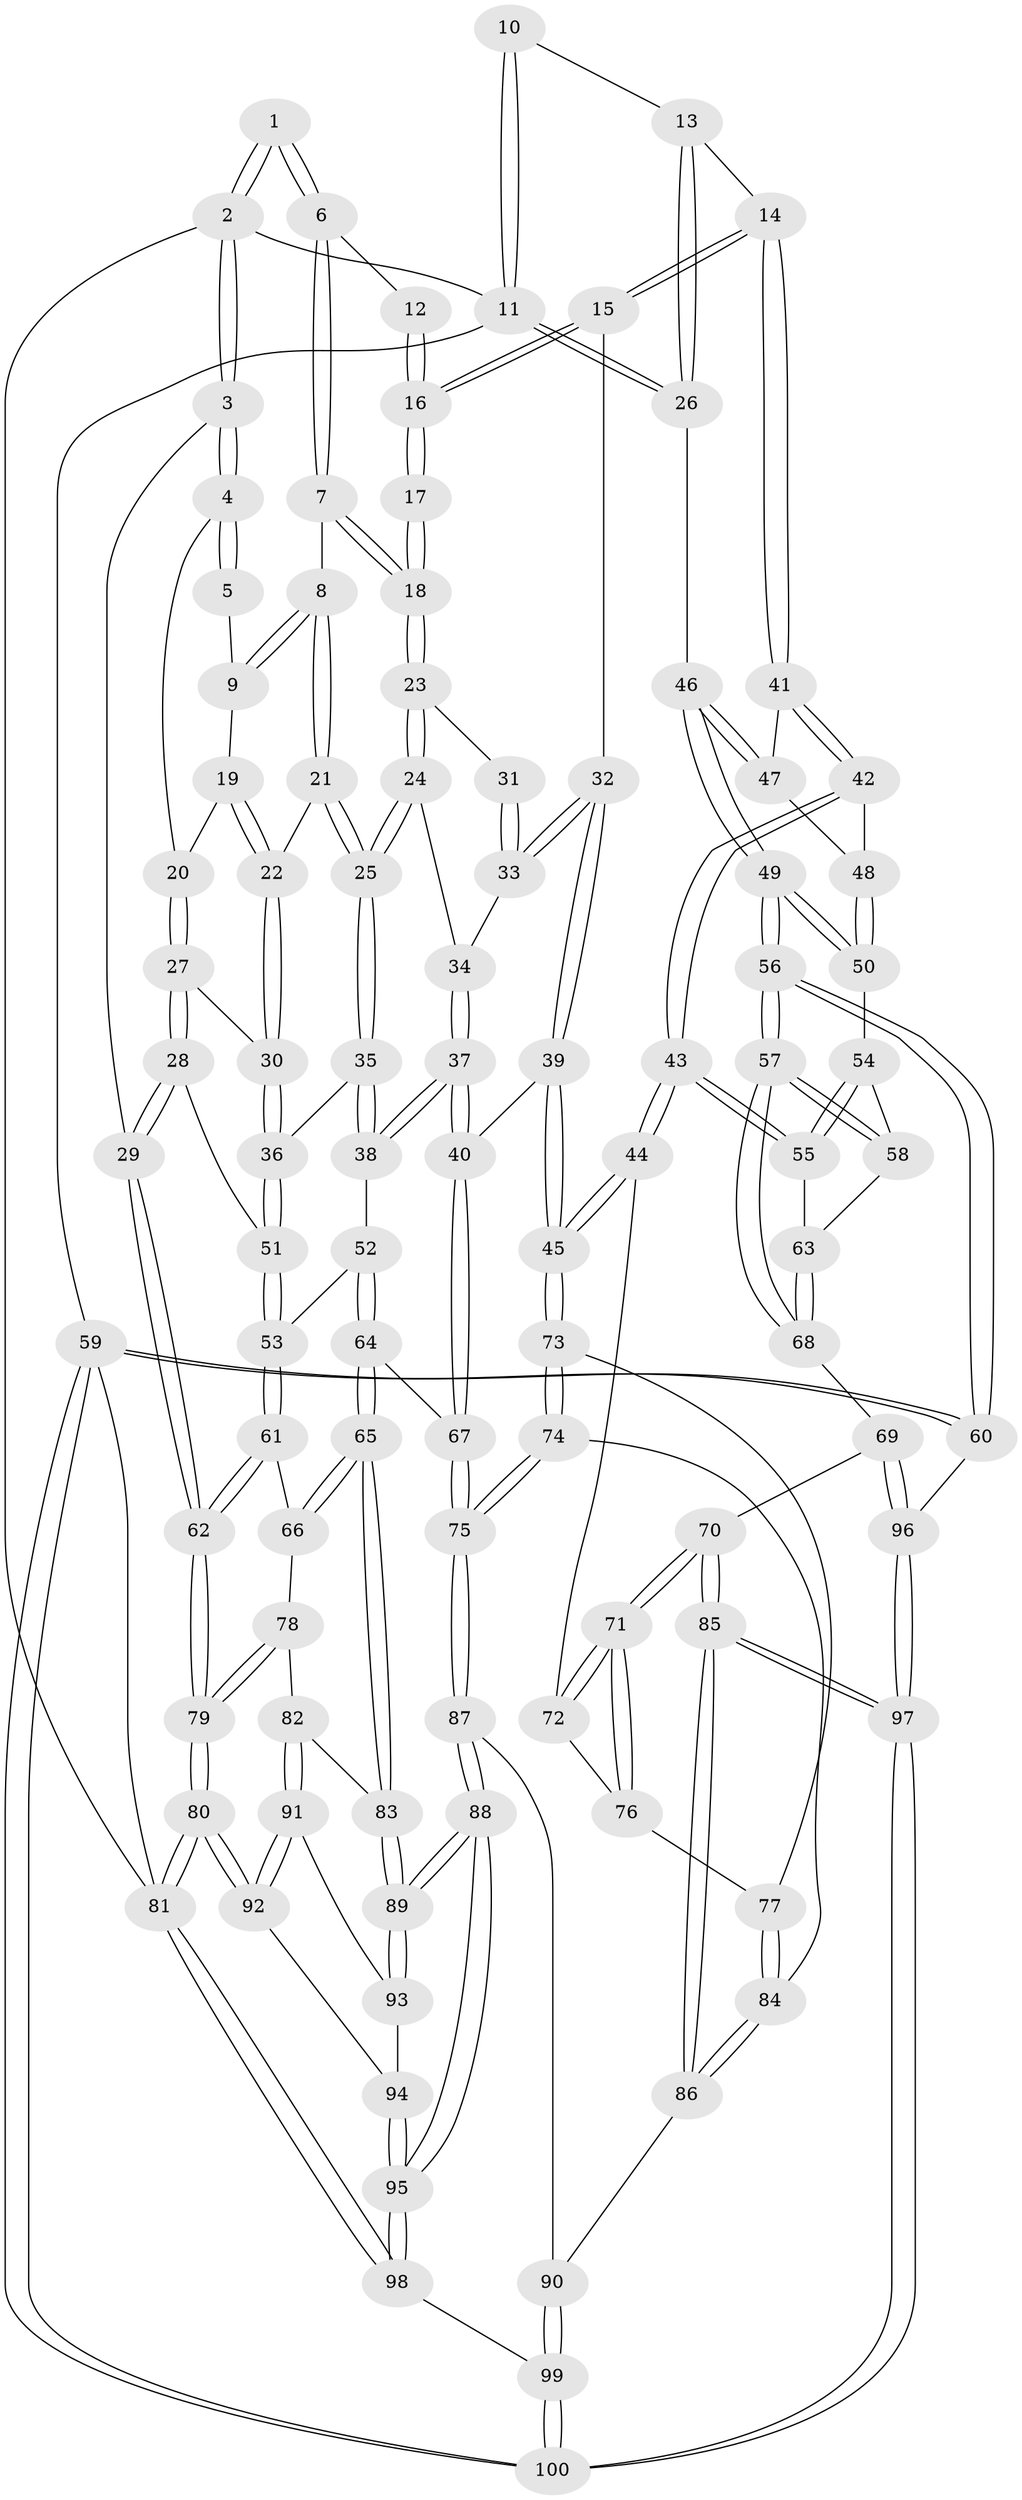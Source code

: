 // coarse degree distribution, {4: 0.36666666666666664, 6: 0.08333333333333333, 5: 0.36666666666666664, 2: 0.016666666666666666, 3: 0.16666666666666666}
// Generated by graph-tools (version 1.1) at 2025/52/02/27/25 19:52:41]
// undirected, 100 vertices, 247 edges
graph export_dot {
graph [start="1"]
  node [color=gray90,style=filled];
  1 [pos="+0.2713190224950263+0"];
  2 [pos="+0+0"];
  3 [pos="+0+0"];
  4 [pos="+0.0759872232891152+0.07535735938494897"];
  5 [pos="+0.21633657357221675+0"];
  6 [pos="+0.46415043862258576+0"];
  7 [pos="+0.4038197974402147+0.10020662607590924"];
  8 [pos="+0.3440674077074134+0.1267550634317444"];
  9 [pos="+0.22140890071033809+0.05932175499617632"];
  10 [pos="+0.7898729239561882+0"];
  11 [pos="+1+0"];
  12 [pos="+0.47420136968844123+0"];
  13 [pos="+0.7916380462791422+0.09856127745359214"];
  14 [pos="+0.7134665012644336+0.18976941253808594"];
  15 [pos="+0.7010443298708685+0.18962833935307952"];
  16 [pos="+0.6352220557657594+0.12180879104980662"];
  17 [pos="+0.6346634666289277+0.12192657757082308"];
  18 [pos="+0.4355421500847777+0.15569172563921124"];
  19 [pos="+0.1973094996995174+0.12183158571665834"];
  20 [pos="+0.08482066290818155+0.1452562288632487"];
  21 [pos="+0.2714137140041676+0.20691597284732657"];
  22 [pos="+0.2577043994805211+0.21087670774762382"];
  23 [pos="+0.4386121327719087+0.17250045425598975"];
  24 [pos="+0.4140898636389545+0.25429935988528457"];
  25 [pos="+0.39353510252895346+0.27189750701831905"];
  26 [pos="+1+0.09659444201498243"];
  27 [pos="+0.01610427014058559+0.25964482865227667"];
  28 [pos="+0+0.29894417387713496"];
  29 [pos="+0+0.33870548818513513"];
  30 [pos="+0.22365271027548406+0.2633787688520279"];
  31 [pos="+0.4855457056947656+0.19541573991866662"];
  32 [pos="+0.6745085928488861+0.21342584281383356"];
  33 [pos="+0.5599153963105623+0.24200110168097738"];
  34 [pos="+0.5083860006415198+0.2938900277083221"];
  35 [pos="+0.3780070676999868+0.33329785562733844"];
  36 [pos="+0.25425735235010527+0.3450724985268687"];
  37 [pos="+0.5189389186206254+0.47454573239398395"];
  38 [pos="+0.44430495329499614+0.4455808187987071"];
  39 [pos="+0.5742909058503883+0.47345737536729227"];
  40 [pos="+0.5218915515451694+0.4769537019176638"];
  41 [pos="+0.7163824734478089+0.1928912404145357"];
  42 [pos="+0.7857080483240828+0.39142195797314855"];
  43 [pos="+0.7556702543019064+0.49124693577823025"];
  44 [pos="+0.6943909501811091+0.5143482493669136"];
  45 [pos="+0.6812349515205371+0.5162317477540997"];
  46 [pos="+1+0.13850753678339944"];
  47 [pos="+0.9589313081397088+0.27927033760763"];
  48 [pos="+0.9183849399717325+0.34355132579302244"];
  49 [pos="+1+0.5807931554747977"];
  50 [pos="+0.9376911782793154+0.44591832439030005"];
  51 [pos="+0.21952158372601105+0.4399526495204763"];
  52 [pos="+0.2723385021188703+0.49284135497270176"];
  53 [pos="+0.2223857308760841+0.4509332656184846"];
  54 [pos="+0.8897672570848415+0.4713601244386395"];
  55 [pos="+0.7926167073143956+0.5063724249959792"];
  56 [pos="+1+0.6607579985610027"];
  57 [pos="+1+0.6622487806129568"];
  58 [pos="+0.9475012698785336+0.5479979135183943"];
  59 [pos="+1+1"];
  60 [pos="+1+0.9002448367910201"];
  61 [pos="+0.049076066381519415+0.5794609838870692"];
  62 [pos="+0+0.5227034615778883"];
  63 [pos="+0.7970763110299538+0.5112638841686354"];
  64 [pos="+0.2849219693386226+0.6607678447675331"];
  65 [pos="+0.2819699776086529+0.6696795117955138"];
  66 [pos="+0.07443647789517907+0.6032565816983757"];
  67 [pos="+0.4992462939811484+0.5332682113886866"];
  68 [pos="+0.9344378735983858+0.7306264935563735"];
  69 [pos="+0.9174208166588089+0.7432502253375642"];
  70 [pos="+0.9159203431032402+0.7438882395449529"];
  71 [pos="+0.8316455557705096+0.7199759174868129"];
  72 [pos="+0.7351309316429125+0.5909503892371514"];
  73 [pos="+0.6700832031401568+0.5825044670242665"];
  74 [pos="+0.591253496987529+0.716170958291056"];
  75 [pos="+0.5071387538767189+0.7553407613949038"];
  76 [pos="+0.7544548429480212+0.7170458360579213"];
  77 [pos="+0.7173096252827159+0.722400058492553"];
  78 [pos="+0.09056232714563571+0.7046429355461904"];
  79 [pos="+0+0.933033273566477"];
  80 [pos="+0+1"];
  81 [pos="+0+1"];
  82 [pos="+0.10952011091685526+0.7534165379641368"];
  83 [pos="+0.28850804698263427+0.7002680714395095"];
  84 [pos="+0.7004306776325714+0.7381071123297084"];
  85 [pos="+0.761645516357702+0.9281448836116922"];
  86 [pos="+0.6977994210515016+0.8823017972295358"];
  87 [pos="+0.4762388316194961+0.8074291260615418"];
  88 [pos="+0.37381655032279+0.8408983866622108"];
  89 [pos="+0.34626566321646224+0.8077400760394822"];
  90 [pos="+0.5650717366846597+0.8594493068428976"];
  91 [pos="+0.09475969226666142+0.792597228192258"];
  92 [pos="+0.030089601727734533+0.8410954304781275"];
  93 [pos="+0.15422476267849425+0.8166919377520122"];
  94 [pos="+0.15101921651182187+0.8735619640550092"];
  95 [pos="+0.30079561101427454+1"];
  96 [pos="+0.9549599357390236+0.9204083929029948"];
  97 [pos="+0.8226614871985456+1"];
  98 [pos="+0.27131784801112535+1"];
  99 [pos="+0.590702341455912+1"];
  100 [pos="+0.8236585940598082+1"];
  1 -- 2;
  1 -- 2;
  1 -- 6;
  1 -- 6;
  2 -- 3;
  2 -- 3;
  2 -- 11;
  2 -- 81;
  3 -- 4;
  3 -- 4;
  3 -- 29;
  4 -- 5;
  4 -- 5;
  4 -- 20;
  5 -- 9;
  6 -- 7;
  6 -- 7;
  6 -- 12;
  7 -- 8;
  7 -- 18;
  7 -- 18;
  8 -- 9;
  8 -- 9;
  8 -- 21;
  8 -- 21;
  9 -- 19;
  10 -- 11;
  10 -- 11;
  10 -- 13;
  11 -- 26;
  11 -- 26;
  11 -- 59;
  12 -- 16;
  12 -- 16;
  13 -- 14;
  13 -- 26;
  13 -- 26;
  14 -- 15;
  14 -- 15;
  14 -- 41;
  14 -- 41;
  15 -- 16;
  15 -- 16;
  15 -- 32;
  16 -- 17;
  16 -- 17;
  17 -- 18;
  17 -- 18;
  18 -- 23;
  18 -- 23;
  19 -- 20;
  19 -- 22;
  19 -- 22;
  20 -- 27;
  20 -- 27;
  21 -- 22;
  21 -- 25;
  21 -- 25;
  22 -- 30;
  22 -- 30;
  23 -- 24;
  23 -- 24;
  23 -- 31;
  24 -- 25;
  24 -- 25;
  24 -- 34;
  25 -- 35;
  25 -- 35;
  26 -- 46;
  27 -- 28;
  27 -- 28;
  27 -- 30;
  28 -- 29;
  28 -- 29;
  28 -- 51;
  29 -- 62;
  29 -- 62;
  30 -- 36;
  30 -- 36;
  31 -- 33;
  31 -- 33;
  32 -- 33;
  32 -- 33;
  32 -- 39;
  32 -- 39;
  33 -- 34;
  34 -- 37;
  34 -- 37;
  35 -- 36;
  35 -- 38;
  35 -- 38;
  36 -- 51;
  36 -- 51;
  37 -- 38;
  37 -- 38;
  37 -- 40;
  37 -- 40;
  38 -- 52;
  39 -- 40;
  39 -- 45;
  39 -- 45;
  40 -- 67;
  40 -- 67;
  41 -- 42;
  41 -- 42;
  41 -- 47;
  42 -- 43;
  42 -- 43;
  42 -- 48;
  43 -- 44;
  43 -- 44;
  43 -- 55;
  43 -- 55;
  44 -- 45;
  44 -- 45;
  44 -- 72;
  45 -- 73;
  45 -- 73;
  46 -- 47;
  46 -- 47;
  46 -- 49;
  46 -- 49;
  47 -- 48;
  48 -- 50;
  48 -- 50;
  49 -- 50;
  49 -- 50;
  49 -- 56;
  49 -- 56;
  50 -- 54;
  51 -- 53;
  51 -- 53;
  52 -- 53;
  52 -- 64;
  52 -- 64;
  53 -- 61;
  53 -- 61;
  54 -- 55;
  54 -- 55;
  54 -- 58;
  55 -- 63;
  56 -- 57;
  56 -- 57;
  56 -- 60;
  56 -- 60;
  57 -- 58;
  57 -- 58;
  57 -- 68;
  57 -- 68;
  58 -- 63;
  59 -- 60;
  59 -- 60;
  59 -- 100;
  59 -- 100;
  59 -- 81;
  60 -- 96;
  61 -- 62;
  61 -- 62;
  61 -- 66;
  62 -- 79;
  62 -- 79;
  63 -- 68;
  63 -- 68;
  64 -- 65;
  64 -- 65;
  64 -- 67;
  65 -- 66;
  65 -- 66;
  65 -- 83;
  65 -- 83;
  66 -- 78;
  67 -- 75;
  67 -- 75;
  68 -- 69;
  69 -- 70;
  69 -- 96;
  69 -- 96;
  70 -- 71;
  70 -- 71;
  70 -- 85;
  70 -- 85;
  71 -- 72;
  71 -- 72;
  71 -- 76;
  71 -- 76;
  72 -- 76;
  73 -- 74;
  73 -- 74;
  73 -- 77;
  74 -- 75;
  74 -- 75;
  74 -- 84;
  75 -- 87;
  75 -- 87;
  76 -- 77;
  77 -- 84;
  77 -- 84;
  78 -- 79;
  78 -- 79;
  78 -- 82;
  79 -- 80;
  79 -- 80;
  80 -- 81;
  80 -- 81;
  80 -- 92;
  80 -- 92;
  81 -- 98;
  81 -- 98;
  82 -- 83;
  82 -- 91;
  82 -- 91;
  83 -- 89;
  83 -- 89;
  84 -- 86;
  84 -- 86;
  85 -- 86;
  85 -- 86;
  85 -- 97;
  85 -- 97;
  86 -- 90;
  87 -- 88;
  87 -- 88;
  87 -- 90;
  88 -- 89;
  88 -- 89;
  88 -- 95;
  88 -- 95;
  89 -- 93;
  89 -- 93;
  90 -- 99;
  90 -- 99;
  91 -- 92;
  91 -- 92;
  91 -- 93;
  92 -- 94;
  93 -- 94;
  94 -- 95;
  94 -- 95;
  95 -- 98;
  95 -- 98;
  96 -- 97;
  96 -- 97;
  97 -- 100;
  97 -- 100;
  98 -- 99;
  99 -- 100;
  99 -- 100;
}
